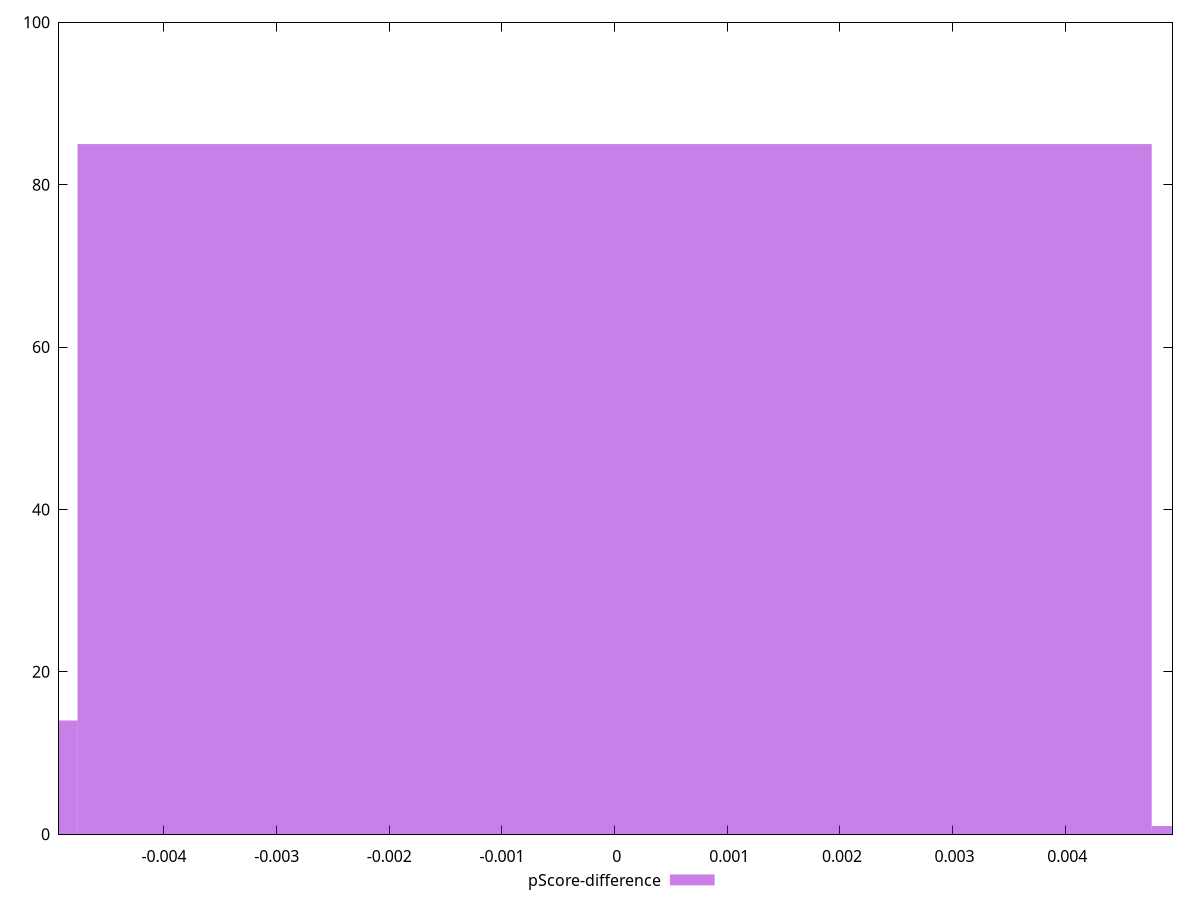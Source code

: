 reset

$pScoreDifference <<EOF
0 85
0.009534462283536866 1
-0.009534462283536866 14
EOF

set key outside below
set boxwidth 0.009534462283536866
set xrange [-0.004931822957321863:0.004951707034809072]
set yrange [0:100]
set trange [0:100]
set style fill transparent solid 0.5 noborder
set terminal svg size 640, 490 enhanced background rgb 'white'
set output "report_00026_2021-02-22T21:38:55.199Z/max-potential-fid/samples/pages+cached+noadtech/pScore-difference/histogram.svg"

plot $pScoreDifference title "pScore-difference" with boxes

reset
